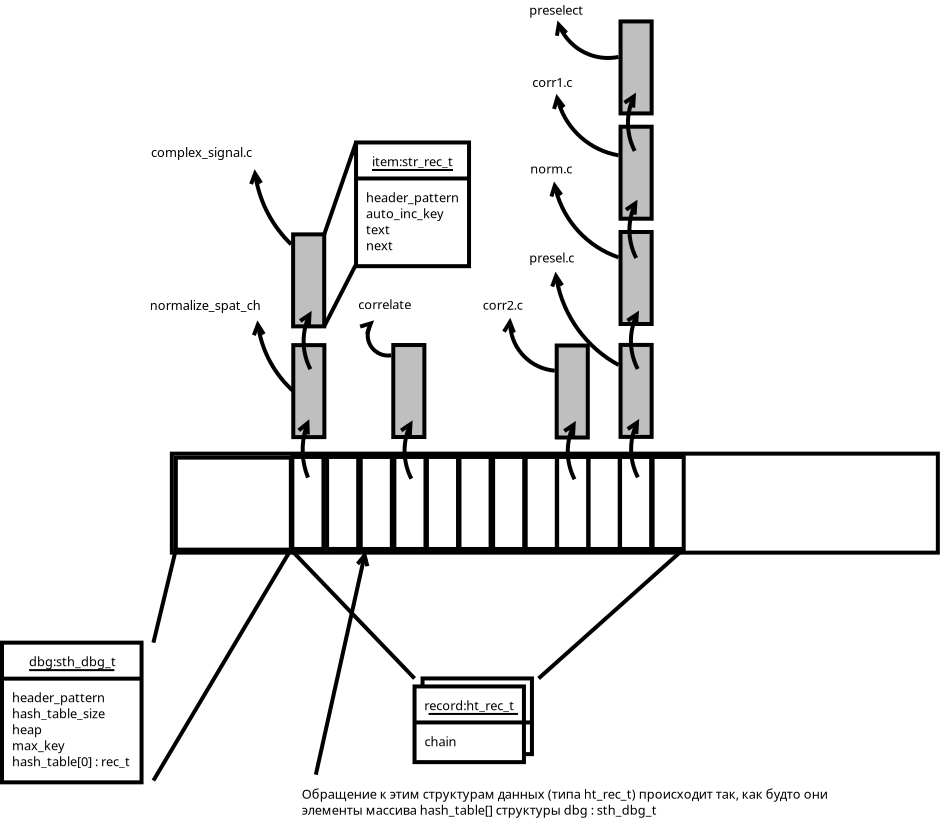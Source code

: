 <?xml version="1.0" encoding="UTF-8"?>
<dia:diagram xmlns:dia="http://www.lysator.liu.se/~alla/dia/">
  <dia:layer name="Фон" visible="true" active="true">
    <dia:object type="Standard - Box" version="0" id="O0">
      <dia:attribute name="obj_pos">
        <dia:point val="7.45,6.75"/>
      </dia:attribute>
      <dia:attribute name="obj_bb">
        <dia:rectangle val="7.35,6.65;45.85,11.8"/>
      </dia:attribute>
      <dia:attribute name="elem_corner">
        <dia:point val="7.45,6.75"/>
      </dia:attribute>
      <dia:attribute name="elem_width">
        <dia:real val="38.3"/>
      </dia:attribute>
      <dia:attribute name="elem_height">
        <dia:real val="4.95"/>
      </dia:attribute>
      <dia:attribute name="border_width">
        <dia:real val="0.2"/>
      </dia:attribute>
      <dia:attribute name="show_background">
        <dia:boolean val="true"/>
      </dia:attribute>
    </dia:object>
    <dia:object type="UML - Object" version="0" id="O1">
      <dia:attribute name="obj_pos">
        <dia:point val="-1.042,16.2"/>
      </dia:attribute>
      <dia:attribute name="obj_bb">
        <dia:rectangle val="-1.142,16.1;6.628,23.195"/>
      </dia:attribute>
      <dia:attribute name="meta">
        <dia:composite type="dict"/>
      </dia:attribute>
      <dia:attribute name="elem_corner">
        <dia:point val="-1.042,16.2"/>
      </dia:attribute>
      <dia:attribute name="elem_width">
        <dia:real val="7.57"/>
      </dia:attribute>
      <dia:attribute name="elem_height">
        <dia:real val="6.895"/>
      </dia:attribute>
      <dia:attribute name="line_width">
        <dia:real val="0.2"/>
      </dia:attribute>
      <dia:attribute name="text_colour">
        <dia:color val="#000000"/>
      </dia:attribute>
      <dia:attribute name="line_colour">
        <dia:color val="#000000"/>
      </dia:attribute>
      <dia:attribute name="fill_colour">
        <dia:color val="#ffffff"/>
      </dia:attribute>
      <dia:attribute name="text">
        <dia:composite type="text">
          <dia:attribute name="string">
            <dia:string>#dbg:sth_dbg_t#</dia:string>
          </dia:attribute>
          <dia:attribute name="font">
            <dia:font family="sans" style="0" name="Helvetica"/>
          </dia:attribute>
          <dia:attribute name="height">
            <dia:real val="0.8"/>
          </dia:attribute>
          <dia:attribute name="pos">
            <dia:point val="2.743,17.295"/>
          </dia:attribute>
          <dia:attribute name="color">
            <dia:color val="#000000"/>
          </dia:attribute>
          <dia:attribute name="alignment">
            <dia:enum val="1"/>
          </dia:attribute>
        </dia:composite>
      </dia:attribute>
      <dia:attribute name="stereotype">
        <dia:string>##</dia:string>
      </dia:attribute>
      <dia:attribute name="exstate">
        <dia:string>##</dia:string>
      </dia:attribute>
      <dia:attribute name="attrib">
        <dia:composite type="text">
          <dia:attribute name="string">
            <dia:string>#header_pattern
hash_table_size
heap
max_key
hash_table[0] : rec_t#</dia:string>
          </dia:attribute>
          <dia:attribute name="font">
            <dia:font family="sans" style="0" name="Helvetica"/>
          </dia:attribute>
          <dia:attribute name="height">
            <dia:real val="0.8"/>
          </dia:attribute>
          <dia:attribute name="pos">
            <dia:point val="-0.542,19.095"/>
          </dia:attribute>
          <dia:attribute name="color">
            <dia:color val="#000000"/>
          </dia:attribute>
          <dia:attribute name="alignment">
            <dia:enum val="0"/>
          </dia:attribute>
        </dia:composite>
      </dia:attribute>
      <dia:attribute name="is_active">
        <dia:boolean val="true"/>
      </dia:attribute>
      <dia:attribute name="show_attribs">
        <dia:boolean val="true"/>
      </dia:attribute>
      <dia:attribute name="multiple">
        <dia:boolean val="false"/>
      </dia:attribute>
    </dia:object>
    <dia:object type="Standard - Box" version="0" id="O2">
      <dia:attribute name="obj_pos">
        <dia:point val="7.65,6.95"/>
      </dia:attribute>
      <dia:attribute name="obj_bb">
        <dia:rectangle val="7.55,6.85;13.5,11.65"/>
      </dia:attribute>
      <dia:attribute name="elem_corner">
        <dia:point val="7.65,6.95"/>
      </dia:attribute>
      <dia:attribute name="elem_width">
        <dia:real val="5.75"/>
      </dia:attribute>
      <dia:attribute name="elem_height">
        <dia:real val="4.6"/>
      </dia:attribute>
      <dia:attribute name="border_width">
        <dia:real val="0.2"/>
      </dia:attribute>
      <dia:attribute name="show_background">
        <dia:boolean val="true"/>
      </dia:attribute>
    </dia:object>
    <dia:object type="Standard - Line" version="0" id="O3">
      <dia:attribute name="obj_pos">
        <dia:point val="7.65,11.55"/>
      </dia:attribute>
      <dia:attribute name="obj_bb">
        <dia:rectangle val="6.408,11.429;7.771,16.32"/>
      </dia:attribute>
      <dia:attribute name="conn_endpoints">
        <dia:point val="7.65,11.55"/>
        <dia:point val="6.528,16.2"/>
      </dia:attribute>
      <dia:attribute name="numcp">
        <dia:int val="1"/>
      </dia:attribute>
      <dia:attribute name="line_width">
        <dia:real val="0.2"/>
      </dia:attribute>
      <dia:connections>
        <dia:connection handle="0" to="O2" connection="5"/>
        <dia:connection handle="1" to="O1" connection="2"/>
      </dia:connections>
    </dia:object>
    <dia:object type="Standard - Line" version="0" id="O4">
      <dia:attribute name="obj_pos">
        <dia:point val="13.4,11.55"/>
      </dia:attribute>
      <dia:attribute name="obj_bb">
        <dia:rectangle val="6.391,11.413;13.537,23.232"/>
      </dia:attribute>
      <dia:attribute name="conn_endpoints">
        <dia:point val="13.4,11.55"/>
        <dia:point val="6.528,23.095"/>
      </dia:attribute>
      <dia:attribute name="numcp">
        <dia:int val="1"/>
      </dia:attribute>
      <dia:attribute name="line_width">
        <dia:real val="0.2"/>
      </dia:attribute>
      <dia:connections>
        <dia:connection handle="0" to="O2" connection="7"/>
        <dia:connection handle="1" to="O1" connection="7"/>
      </dia:connections>
    </dia:object>
    <dia:object type="UML - Object" version="0" id="O5">
      <dia:attribute name="obj_pos">
        <dia:point val="19.585,17.99"/>
      </dia:attribute>
      <dia:attribute name="obj_bb">
        <dia:rectangle val="19.485,17.89;25.888,22.185"/>
      </dia:attribute>
      <dia:attribute name="meta">
        <dia:composite type="dict"/>
      </dia:attribute>
      <dia:attribute name="elem_corner">
        <dia:point val="19.585,17.99"/>
      </dia:attribute>
      <dia:attribute name="elem_width">
        <dia:real val="6.203"/>
      </dia:attribute>
      <dia:attribute name="elem_height">
        <dia:real val="4.095"/>
      </dia:attribute>
      <dia:attribute name="line_width">
        <dia:real val="0.2"/>
      </dia:attribute>
      <dia:attribute name="text_colour">
        <dia:color val="#000000"/>
      </dia:attribute>
      <dia:attribute name="line_colour">
        <dia:color val="#000000"/>
      </dia:attribute>
      <dia:attribute name="fill_colour">
        <dia:color val="#ffffff"/>
      </dia:attribute>
      <dia:attribute name="text">
        <dia:composite type="text">
          <dia:attribute name="string">
            <dia:string>#record:ht_rec_t#</dia:string>
          </dia:attribute>
          <dia:attribute name="font">
            <dia:font family="sans" style="0" name="Helvetica"/>
          </dia:attribute>
          <dia:attribute name="height">
            <dia:real val="0.8"/>
          </dia:attribute>
          <dia:attribute name="pos">
            <dia:point val="22.487,19.485"/>
          </dia:attribute>
          <dia:attribute name="color">
            <dia:color val="#000000"/>
          </dia:attribute>
          <dia:attribute name="alignment">
            <dia:enum val="1"/>
          </dia:attribute>
        </dia:composite>
      </dia:attribute>
      <dia:attribute name="stereotype">
        <dia:string>##</dia:string>
      </dia:attribute>
      <dia:attribute name="exstate">
        <dia:string>##</dia:string>
      </dia:attribute>
      <dia:attribute name="attrib">
        <dia:composite type="text">
          <dia:attribute name="string">
            <dia:string>#chain#</dia:string>
          </dia:attribute>
          <dia:attribute name="font">
            <dia:font family="sans" style="0" name="Helvetica"/>
          </dia:attribute>
          <dia:attribute name="height">
            <dia:real val="0.8"/>
          </dia:attribute>
          <dia:attribute name="pos">
            <dia:point val="20.085,21.285"/>
          </dia:attribute>
          <dia:attribute name="color">
            <dia:color val="#000000"/>
          </dia:attribute>
          <dia:attribute name="alignment">
            <dia:enum val="0"/>
          </dia:attribute>
        </dia:composite>
      </dia:attribute>
      <dia:attribute name="is_active">
        <dia:boolean val="true"/>
      </dia:attribute>
      <dia:attribute name="show_attribs">
        <dia:boolean val="true"/>
      </dia:attribute>
      <dia:attribute name="multiple">
        <dia:boolean val="true"/>
      </dia:attribute>
    </dia:object>
    <dia:object type="Standard - Box" version="0" id="O6">
      <dia:attribute name="obj_pos">
        <dia:point val="13.476,6.916"/>
      </dia:attribute>
      <dia:attribute name="obj_bb">
        <dia:rectangle val="13.376,6.816;15.131,11.616"/>
      </dia:attribute>
      <dia:attribute name="elem_corner">
        <dia:point val="13.476,6.916"/>
      </dia:attribute>
      <dia:attribute name="elem_width">
        <dia:real val="1.555"/>
      </dia:attribute>
      <dia:attribute name="elem_height">
        <dia:real val="4.6"/>
      </dia:attribute>
      <dia:attribute name="border_width">
        <dia:real val="0.2"/>
      </dia:attribute>
      <dia:attribute name="show_background">
        <dia:boolean val="true"/>
      </dia:attribute>
    </dia:object>
    <dia:object type="Standard - Box" version="0" id="O7">
      <dia:attribute name="obj_pos">
        <dia:point val="15.213,6.916"/>
      </dia:attribute>
      <dia:attribute name="obj_bb">
        <dia:rectangle val="15.113,6.816;16.867,11.616"/>
      </dia:attribute>
      <dia:attribute name="elem_corner">
        <dia:point val="15.213,6.916"/>
      </dia:attribute>
      <dia:attribute name="elem_width">
        <dia:real val="1.555"/>
      </dia:attribute>
      <dia:attribute name="elem_height">
        <dia:real val="4.6"/>
      </dia:attribute>
      <dia:attribute name="border_width">
        <dia:real val="0.2"/>
      </dia:attribute>
      <dia:attribute name="show_background">
        <dia:boolean val="true"/>
      </dia:attribute>
    </dia:object>
    <dia:object type="Standard - Box" version="0" id="O8">
      <dia:attribute name="obj_pos">
        <dia:point val="16.895,6.916"/>
      </dia:attribute>
      <dia:attribute name="obj_bb">
        <dia:rectangle val="16.795,6.816;18.549,11.616"/>
      </dia:attribute>
      <dia:attribute name="elem_corner">
        <dia:point val="16.895,6.916"/>
      </dia:attribute>
      <dia:attribute name="elem_width">
        <dia:real val="1.555"/>
      </dia:attribute>
      <dia:attribute name="elem_height">
        <dia:real val="4.6"/>
      </dia:attribute>
      <dia:attribute name="border_width">
        <dia:real val="0.2"/>
      </dia:attribute>
      <dia:attribute name="show_background">
        <dia:boolean val="true"/>
      </dia:attribute>
    </dia:object>
    <dia:object type="Standard - Box" version="0" id="O9">
      <dia:attribute name="obj_pos">
        <dia:point val="18.577,6.916"/>
      </dia:attribute>
      <dia:attribute name="obj_bb">
        <dia:rectangle val="18.477,6.816;20.232,11.616"/>
      </dia:attribute>
      <dia:attribute name="elem_corner">
        <dia:point val="18.577,6.916"/>
      </dia:attribute>
      <dia:attribute name="elem_width">
        <dia:real val="1.555"/>
      </dia:attribute>
      <dia:attribute name="elem_height">
        <dia:real val="4.6"/>
      </dia:attribute>
      <dia:attribute name="border_width">
        <dia:real val="0.2"/>
      </dia:attribute>
      <dia:attribute name="show_background">
        <dia:boolean val="true"/>
      </dia:attribute>
    </dia:object>
    <dia:object type="Standard - Box" version="0" id="O10">
      <dia:attribute name="obj_pos">
        <dia:point val="20.204,6.916"/>
      </dia:attribute>
      <dia:attribute name="obj_bb">
        <dia:rectangle val="20.105,6.816;21.859,11.616"/>
      </dia:attribute>
      <dia:attribute name="elem_corner">
        <dia:point val="20.204,6.916"/>
      </dia:attribute>
      <dia:attribute name="elem_width">
        <dia:real val="1.555"/>
      </dia:attribute>
      <dia:attribute name="elem_height">
        <dia:real val="4.6"/>
      </dia:attribute>
      <dia:attribute name="border_width">
        <dia:real val="0.2"/>
      </dia:attribute>
      <dia:attribute name="show_background">
        <dia:boolean val="true"/>
      </dia:attribute>
    </dia:object>
    <dia:object type="Standard - Box" version="0" id="O11">
      <dia:attribute name="obj_pos">
        <dia:point val="21.832,6.916"/>
      </dia:attribute>
      <dia:attribute name="obj_bb">
        <dia:rectangle val="21.732,6.816;23.487,11.616"/>
      </dia:attribute>
      <dia:attribute name="elem_corner">
        <dia:point val="21.832,6.916"/>
      </dia:attribute>
      <dia:attribute name="elem_width">
        <dia:real val="1.555"/>
      </dia:attribute>
      <dia:attribute name="elem_height">
        <dia:real val="4.6"/>
      </dia:attribute>
      <dia:attribute name="border_width">
        <dia:real val="0.2"/>
      </dia:attribute>
      <dia:attribute name="show_background">
        <dia:boolean val="true"/>
      </dia:attribute>
    </dia:object>
    <dia:object type="Standard - Box" version="0" id="O12">
      <dia:attribute name="obj_pos">
        <dia:point val="23.514,6.916"/>
      </dia:attribute>
      <dia:attribute name="obj_bb">
        <dia:rectangle val="23.414,6.816;25.169,11.616"/>
      </dia:attribute>
      <dia:attribute name="elem_corner">
        <dia:point val="23.514,6.916"/>
      </dia:attribute>
      <dia:attribute name="elem_width">
        <dia:real val="1.555"/>
      </dia:attribute>
      <dia:attribute name="elem_height">
        <dia:real val="4.6"/>
      </dia:attribute>
      <dia:attribute name="border_width">
        <dia:real val="0.2"/>
      </dia:attribute>
      <dia:attribute name="show_background">
        <dia:boolean val="true"/>
      </dia:attribute>
    </dia:object>
    <dia:object type="Standard - Box" version="0" id="O13">
      <dia:attribute name="obj_pos">
        <dia:point val="25.142,6.916"/>
      </dia:attribute>
      <dia:attribute name="obj_bb">
        <dia:rectangle val="25.042,6.816;26.796,11.616"/>
      </dia:attribute>
      <dia:attribute name="elem_corner">
        <dia:point val="25.142,6.916"/>
      </dia:attribute>
      <dia:attribute name="elem_width">
        <dia:real val="1.555"/>
      </dia:attribute>
      <dia:attribute name="elem_height">
        <dia:real val="4.6"/>
      </dia:attribute>
      <dia:attribute name="border_width">
        <dia:real val="0.2"/>
      </dia:attribute>
      <dia:attribute name="show_background">
        <dia:boolean val="true"/>
      </dia:attribute>
    </dia:object>
    <dia:object type="Standard - Box" version="0" id="O14">
      <dia:attribute name="obj_pos">
        <dia:point val="26.715,6.916"/>
      </dia:attribute>
      <dia:attribute name="obj_bb">
        <dia:rectangle val="26.615,6.816;28.369,11.616"/>
      </dia:attribute>
      <dia:attribute name="elem_corner">
        <dia:point val="26.715,6.916"/>
      </dia:attribute>
      <dia:attribute name="elem_width">
        <dia:real val="1.555"/>
      </dia:attribute>
      <dia:attribute name="elem_height">
        <dia:real val="4.6"/>
      </dia:attribute>
      <dia:attribute name="border_width">
        <dia:real val="0.2"/>
      </dia:attribute>
      <dia:attribute name="show_background">
        <dia:boolean val="true"/>
      </dia:attribute>
    </dia:object>
    <dia:object type="Standard - Box" version="0" id="O15">
      <dia:attribute name="obj_pos">
        <dia:point val="28.288,6.916"/>
      </dia:attribute>
      <dia:attribute name="obj_bb">
        <dia:rectangle val="28.188,6.816;29.942,11.616"/>
      </dia:attribute>
      <dia:attribute name="elem_corner">
        <dia:point val="28.288,6.916"/>
      </dia:attribute>
      <dia:attribute name="elem_width">
        <dia:real val="1.555"/>
      </dia:attribute>
      <dia:attribute name="elem_height">
        <dia:real val="4.6"/>
      </dia:attribute>
      <dia:attribute name="border_width">
        <dia:real val="0.2"/>
      </dia:attribute>
      <dia:attribute name="show_background">
        <dia:boolean val="true"/>
      </dia:attribute>
    </dia:object>
    <dia:object type="Standard - Box" version="0" id="O16">
      <dia:attribute name="obj_pos">
        <dia:point val="29.861,6.916"/>
      </dia:attribute>
      <dia:attribute name="obj_bb">
        <dia:rectangle val="29.761,6.816;31.515,11.616"/>
      </dia:attribute>
      <dia:attribute name="elem_corner">
        <dia:point val="29.861,6.916"/>
      </dia:attribute>
      <dia:attribute name="elem_width">
        <dia:real val="1.555"/>
      </dia:attribute>
      <dia:attribute name="elem_height">
        <dia:real val="4.6"/>
      </dia:attribute>
      <dia:attribute name="border_width">
        <dia:real val="0.2"/>
      </dia:attribute>
      <dia:attribute name="show_background">
        <dia:boolean val="true"/>
      </dia:attribute>
    </dia:object>
    <dia:object type="Standard - Box" version="0" id="O17">
      <dia:attribute name="obj_pos">
        <dia:point val="31.488,6.916"/>
      </dia:attribute>
      <dia:attribute name="obj_bb">
        <dia:rectangle val="31.389,6.816;33.143,11.616"/>
      </dia:attribute>
      <dia:attribute name="elem_corner">
        <dia:point val="31.488,6.916"/>
      </dia:attribute>
      <dia:attribute name="elem_width">
        <dia:real val="1.555"/>
      </dia:attribute>
      <dia:attribute name="elem_height">
        <dia:real val="4.6"/>
      </dia:attribute>
      <dia:attribute name="border_width">
        <dia:real val="0.2"/>
      </dia:attribute>
      <dia:attribute name="show_background">
        <dia:boolean val="true"/>
      </dia:attribute>
    </dia:object>
    <dia:object type="Standard - Line" version="0" id="O18">
      <dia:attribute name="obj_pos">
        <dia:point val="13.4,11.55"/>
      </dia:attribute>
      <dia:attribute name="obj_bb">
        <dia:rectangle val="13.259,11.409;19.727,18.131"/>
      </dia:attribute>
      <dia:attribute name="conn_endpoints">
        <dia:point val="13.4,11.55"/>
        <dia:point val="19.585,17.99"/>
      </dia:attribute>
      <dia:attribute name="numcp">
        <dia:int val="1"/>
      </dia:attribute>
      <dia:attribute name="line_width">
        <dia:real val="0.2"/>
      </dia:attribute>
      <dia:connections>
        <dia:connection handle="0" to="O2" connection="7"/>
        <dia:connection handle="1" to="O5" connection="0"/>
      </dia:connections>
    </dia:object>
    <dia:object type="Standard - Line" version="0" id="O19">
      <dia:attribute name="obj_pos">
        <dia:point val="33.043,11.516"/>
      </dia:attribute>
      <dia:attribute name="obj_bb">
        <dia:rectangle val="25.647,11.375;33.184,18.131"/>
      </dia:attribute>
      <dia:attribute name="conn_endpoints">
        <dia:point val="33.043,11.516"/>
        <dia:point val="25.788,17.99"/>
      </dia:attribute>
      <dia:attribute name="numcp">
        <dia:int val="1"/>
      </dia:attribute>
      <dia:attribute name="line_width">
        <dia:real val="0.2"/>
      </dia:attribute>
      <dia:connections>
        <dia:connection handle="0" to="O17" connection="7"/>
        <dia:connection handle="1" to="O5" connection="2"/>
      </dia:connections>
    </dia:object>
    <dia:object type="Standard - Line" version="0" id="O20">
      <dia:attribute name="obj_pos">
        <dia:point val="14.649,22.803"/>
      </dia:attribute>
      <dia:attribute name="obj_bb">
        <dia:rectangle val="14.53,11.398;17.41,22.922"/>
      </dia:attribute>
      <dia:attribute name="conn_endpoints">
        <dia:point val="14.649,22.803"/>
        <dia:point val="17.138,11.616"/>
      </dia:attribute>
      <dia:attribute name="numcp">
        <dia:int val="1"/>
      </dia:attribute>
      <dia:attribute name="line_width">
        <dia:real val="0.2"/>
      </dia:attribute>
      <dia:attribute name="end_arrow">
        <dia:enum val="1"/>
      </dia:attribute>
      <dia:attribute name="end_arrow_length">
        <dia:real val="0.5"/>
      </dia:attribute>
      <dia:attribute name="end_arrow_width">
        <dia:real val="0.5"/>
      </dia:attribute>
      <dia:connections>
        <dia:connection handle="1" to="O8" connection="8"/>
      </dia:connections>
    </dia:object>
    <dia:object type="Standard - Text" version="1" id="O21">
      <dia:attribute name="obj_pos">
        <dia:point val="13.94,24.002"/>
      </dia:attribute>
      <dia:attribute name="obj_bb">
        <dia:rectangle val="13.94,23.407;43.178,24.952"/>
      </dia:attribute>
      <dia:attribute name="text">
        <dia:composite type="text">
          <dia:attribute name="string">
            <dia:string>#Обращение к этим структурам данных (типа ht_rec_t) происходит так, как будто они 
элементы массива hash_table[] структуры dbg : sth_dbg_t#</dia:string>
          </dia:attribute>
          <dia:attribute name="font">
            <dia:font family="sans" style="0" name="Helvetica"/>
          </dia:attribute>
          <dia:attribute name="height">
            <dia:real val="0.8"/>
          </dia:attribute>
          <dia:attribute name="pos">
            <dia:point val="13.94,24.002"/>
          </dia:attribute>
          <dia:attribute name="color">
            <dia:color val="#000000"/>
          </dia:attribute>
          <dia:attribute name="alignment">
            <dia:enum val="0"/>
          </dia:attribute>
        </dia:composite>
      </dia:attribute>
      <dia:attribute name="valign">
        <dia:enum val="3"/>
      </dia:attribute>
    </dia:object>
    <dia:object type="Standard - Box" version="0" id="O22">
      <dia:attribute name="obj_pos">
        <dia:point val="13.522,1.324"/>
      </dia:attribute>
      <dia:attribute name="obj_bb">
        <dia:rectangle val="13.422,1.224;15.177,6.024"/>
      </dia:attribute>
      <dia:attribute name="elem_corner">
        <dia:point val="13.522,1.324"/>
      </dia:attribute>
      <dia:attribute name="elem_width">
        <dia:real val="1.555"/>
      </dia:attribute>
      <dia:attribute name="elem_height">
        <dia:real val="4.6"/>
      </dia:attribute>
      <dia:attribute name="border_width">
        <dia:real val="0.2"/>
      </dia:attribute>
      <dia:attribute name="inner_color">
        <dia:color val="#bfbfbf"/>
      </dia:attribute>
      <dia:attribute name="show_background">
        <dia:boolean val="true"/>
      </dia:attribute>
    </dia:object>
    <dia:object type="Standard - Box" version="0" id="O23">
      <dia:attribute name="obj_pos">
        <dia:point val="13.514,-4.213"/>
      </dia:attribute>
      <dia:attribute name="obj_bb">
        <dia:rectangle val="13.414,-4.313;15.169,0.487"/>
      </dia:attribute>
      <dia:attribute name="elem_corner">
        <dia:point val="13.514,-4.213"/>
      </dia:attribute>
      <dia:attribute name="elem_width">
        <dia:real val="1.555"/>
      </dia:attribute>
      <dia:attribute name="elem_height">
        <dia:real val="4.6"/>
      </dia:attribute>
      <dia:attribute name="border_width">
        <dia:real val="0.2"/>
      </dia:attribute>
      <dia:attribute name="inner_color">
        <dia:color val="#bfbfbf"/>
      </dia:attribute>
      <dia:attribute name="show_background">
        <dia:boolean val="true"/>
      </dia:attribute>
    </dia:object>
    <dia:object type="Standard - Box" version="0" id="O24">
      <dia:attribute name="obj_pos">
        <dia:point val="18.522,1.319"/>
      </dia:attribute>
      <dia:attribute name="obj_bb">
        <dia:rectangle val="18.422,1.219;20.177,6.019"/>
      </dia:attribute>
      <dia:attribute name="elem_corner">
        <dia:point val="18.522,1.319"/>
      </dia:attribute>
      <dia:attribute name="elem_width">
        <dia:real val="1.555"/>
      </dia:attribute>
      <dia:attribute name="elem_height">
        <dia:real val="4.6"/>
      </dia:attribute>
      <dia:attribute name="border_width">
        <dia:real val="0.2"/>
      </dia:attribute>
      <dia:attribute name="inner_color">
        <dia:color val="#bfbfbf"/>
      </dia:attribute>
      <dia:attribute name="show_background">
        <dia:boolean val="true"/>
      </dia:attribute>
    </dia:object>
    <dia:object type="Standard - Box" version="0" id="O25">
      <dia:attribute name="obj_pos">
        <dia:point val="26.693,1.343"/>
      </dia:attribute>
      <dia:attribute name="obj_bb">
        <dia:rectangle val="26.593,1.243;28.348,6.043"/>
      </dia:attribute>
      <dia:attribute name="elem_corner">
        <dia:point val="26.693,1.343"/>
      </dia:attribute>
      <dia:attribute name="elem_width">
        <dia:real val="1.555"/>
      </dia:attribute>
      <dia:attribute name="elem_height">
        <dia:real val="4.6"/>
      </dia:attribute>
      <dia:attribute name="border_width">
        <dia:real val="0.2"/>
      </dia:attribute>
      <dia:attribute name="inner_color">
        <dia:color val="#bfbfbf"/>
      </dia:attribute>
      <dia:attribute name="show_background">
        <dia:boolean val="true"/>
      </dia:attribute>
    </dia:object>
    <dia:object type="Standard - Box" version="0" id="O26">
      <dia:attribute name="obj_pos">
        <dia:point val="29.885,1.313"/>
      </dia:attribute>
      <dia:attribute name="obj_bb">
        <dia:rectangle val="29.785,1.213;31.54,6.013"/>
      </dia:attribute>
      <dia:attribute name="elem_corner">
        <dia:point val="29.885,1.313"/>
      </dia:attribute>
      <dia:attribute name="elem_width">
        <dia:real val="1.555"/>
      </dia:attribute>
      <dia:attribute name="elem_height">
        <dia:real val="4.6"/>
      </dia:attribute>
      <dia:attribute name="border_width">
        <dia:real val="0.2"/>
      </dia:attribute>
      <dia:attribute name="inner_color">
        <dia:color val="#bfbfbf"/>
      </dia:attribute>
      <dia:attribute name="show_background">
        <dia:boolean val="true"/>
      </dia:attribute>
    </dia:object>
    <dia:object type="Standard - Box" version="0" id="O27">
      <dia:attribute name="obj_pos">
        <dia:point val="29.885,-4.333"/>
      </dia:attribute>
      <dia:attribute name="obj_bb">
        <dia:rectangle val="29.785,-4.433;31.54,0.367"/>
      </dia:attribute>
      <dia:attribute name="elem_corner">
        <dia:point val="29.885,-4.333"/>
      </dia:attribute>
      <dia:attribute name="elem_width">
        <dia:real val="1.555"/>
      </dia:attribute>
      <dia:attribute name="elem_height">
        <dia:real val="4.6"/>
      </dia:attribute>
      <dia:attribute name="border_width">
        <dia:real val="0.2"/>
      </dia:attribute>
      <dia:attribute name="inner_color">
        <dia:color val="#bfbfbf"/>
      </dia:attribute>
      <dia:attribute name="show_background">
        <dia:boolean val="true"/>
      </dia:attribute>
    </dia:object>
    <dia:object type="Standard - Box" version="0" id="O28">
      <dia:attribute name="obj_pos">
        <dia:point val="29.885,-9.597"/>
      </dia:attribute>
      <dia:attribute name="obj_bb">
        <dia:rectangle val="29.785,-9.697;31.54,-4.897"/>
      </dia:attribute>
      <dia:attribute name="elem_corner">
        <dia:point val="29.885,-9.597"/>
      </dia:attribute>
      <dia:attribute name="elem_width">
        <dia:real val="1.555"/>
      </dia:attribute>
      <dia:attribute name="elem_height">
        <dia:real val="4.6"/>
      </dia:attribute>
      <dia:attribute name="border_width">
        <dia:real val="0.2"/>
      </dia:attribute>
      <dia:attribute name="inner_color">
        <dia:color val="#bfbfbf"/>
      </dia:attribute>
      <dia:attribute name="show_background">
        <dia:boolean val="true"/>
      </dia:attribute>
    </dia:object>
    <dia:object type="Standard - Box" version="0" id="O29">
      <dia:attribute name="obj_pos">
        <dia:point val="29.885,-14.861"/>
      </dia:attribute>
      <dia:attribute name="obj_bb">
        <dia:rectangle val="29.785,-14.961;31.54,-10.162"/>
      </dia:attribute>
      <dia:attribute name="elem_corner">
        <dia:point val="29.885,-14.861"/>
      </dia:attribute>
      <dia:attribute name="elem_width">
        <dia:real val="1.555"/>
      </dia:attribute>
      <dia:attribute name="elem_height">
        <dia:real val="4.6"/>
      </dia:attribute>
      <dia:attribute name="border_width">
        <dia:real val="0.2"/>
      </dia:attribute>
      <dia:attribute name="inner_color">
        <dia:color val="#bfbfbf"/>
      </dia:attribute>
      <dia:attribute name="show_background">
        <dia:boolean val="true"/>
      </dia:attribute>
    </dia:object>
    <dia:object type="Standard - Arc" version="0" id="O30">
      <dia:attribute name="obj_pos">
        <dia:point val="14.322,5.028"/>
      </dia:attribute>
      <dia:attribute name="obj_bb">
        <dia:rectangle val="13.607,4.926;14.424,8.048"/>
      </dia:attribute>
      <dia:attribute name="conn_endpoints">
        <dia:point val="14.322,5.028"/>
        <dia:point val="14.257,7.946"/>
      </dia:attribute>
      <dia:attribute name="curve_distance">
        <dia:real val="0.298"/>
      </dia:attribute>
      <dia:attribute name="line_width">
        <dia:real val="0.2"/>
      </dia:attribute>
      <dia:attribute name="start_arrow">
        <dia:enum val="1"/>
      </dia:attribute>
      <dia:attribute name="start_arrow_length">
        <dia:real val="0.5"/>
      </dia:attribute>
      <dia:attribute name="start_arrow_width">
        <dia:real val="0.5"/>
      </dia:attribute>
    </dia:object>
    <dia:object type="Standard - Arc" version="0" id="O31">
      <dia:attribute name="obj_pos">
        <dia:point val="14.442,-0.39"/>
      </dia:attribute>
      <dia:attribute name="obj_bb">
        <dia:rectangle val="13.676,-0.492;14.544,2.63"/>
      </dia:attribute>
      <dia:attribute name="conn_endpoints">
        <dia:point val="14.442,-0.39"/>
        <dia:point val="14.377,2.528"/>
      </dia:attribute>
      <dia:attribute name="curve_distance">
        <dia:real val="0.37"/>
      </dia:attribute>
      <dia:attribute name="line_width">
        <dia:real val="0.2"/>
      </dia:attribute>
      <dia:attribute name="start_arrow">
        <dia:enum val="1"/>
      </dia:attribute>
      <dia:attribute name="start_arrow_length">
        <dia:real val="0.5"/>
      </dia:attribute>
      <dia:attribute name="start_arrow_width">
        <dia:real val="0.5"/>
      </dia:attribute>
    </dia:object>
    <dia:object type="Standard - Arc" version="0" id="O32">
      <dia:attribute name="obj_pos">
        <dia:point val="19.489,5.086"/>
      </dia:attribute>
      <dia:attribute name="obj_bb">
        <dia:rectangle val="18.724,4.984;19.592,8.106"/>
      </dia:attribute>
      <dia:attribute name="conn_endpoints">
        <dia:point val="19.489,5.086"/>
        <dia:point val="19.425,8.004"/>
      </dia:attribute>
      <dia:attribute name="curve_distance">
        <dia:real val="0.37"/>
      </dia:attribute>
      <dia:attribute name="line_width">
        <dia:real val="0.2"/>
      </dia:attribute>
      <dia:attribute name="start_arrow">
        <dia:enum val="1"/>
      </dia:attribute>
      <dia:attribute name="start_arrow_length">
        <dia:real val="0.5"/>
      </dia:attribute>
      <dia:attribute name="start_arrow_width">
        <dia:real val="0.5"/>
      </dia:attribute>
    </dia:object>
    <dia:object type="Standard - Arc" version="0" id="O33">
      <dia:attribute name="obj_pos">
        <dia:point val="27.65,5.115"/>
      </dia:attribute>
      <dia:attribute name="obj_bb">
        <dia:rectangle val="26.884,5.013;27.752,8.135"/>
      </dia:attribute>
      <dia:attribute name="conn_endpoints">
        <dia:point val="27.65,5.115"/>
        <dia:point val="27.585,8.033"/>
      </dia:attribute>
      <dia:attribute name="curve_distance">
        <dia:real val="0.37"/>
      </dia:attribute>
      <dia:attribute name="line_width">
        <dia:real val="0.2"/>
      </dia:attribute>
      <dia:attribute name="start_arrow">
        <dia:enum val="1"/>
      </dia:attribute>
      <dia:attribute name="start_arrow_length">
        <dia:real val="0.5"/>
      </dia:attribute>
      <dia:attribute name="start_arrow_width">
        <dia:real val="0.5"/>
      </dia:attribute>
    </dia:object>
    <dia:object type="Standard - Arc" version="0" id="O34">
      <dia:attribute name="obj_pos">
        <dia:point val="30.817,5.015"/>
      </dia:attribute>
      <dia:attribute name="obj_bb">
        <dia:rectangle val="30.052,4.913;30.92,8.035"/>
      </dia:attribute>
      <dia:attribute name="conn_endpoints">
        <dia:point val="30.817,5.015"/>
        <dia:point val="30.753,7.933"/>
      </dia:attribute>
      <dia:attribute name="curve_distance">
        <dia:real val="0.37"/>
      </dia:attribute>
      <dia:attribute name="line_width">
        <dia:real val="0.2"/>
      </dia:attribute>
      <dia:attribute name="start_arrow">
        <dia:enum val="1"/>
      </dia:attribute>
      <dia:attribute name="start_arrow_length">
        <dia:real val="0.5"/>
      </dia:attribute>
      <dia:attribute name="start_arrow_width">
        <dia:real val="0.5"/>
      </dia:attribute>
    </dia:object>
    <dia:object type="Standard - Arc" version="0" id="O35">
      <dia:attribute name="obj_pos">
        <dia:point val="30.808,-0.403"/>
      </dia:attribute>
      <dia:attribute name="obj_bb">
        <dia:rectangle val="30.042,-0.505;30.91,2.617"/>
      </dia:attribute>
      <dia:attribute name="conn_endpoints">
        <dia:point val="30.808,-0.403"/>
        <dia:point val="30.743,2.515"/>
      </dia:attribute>
      <dia:attribute name="curve_distance">
        <dia:real val="0.37"/>
      </dia:attribute>
      <dia:attribute name="line_width">
        <dia:real val="0.2"/>
      </dia:attribute>
      <dia:attribute name="start_arrow">
        <dia:enum val="1"/>
      </dia:attribute>
      <dia:attribute name="start_arrow_length">
        <dia:real val="0.5"/>
      </dia:attribute>
      <dia:attribute name="start_arrow_width">
        <dia:real val="0.5"/>
      </dia:attribute>
    </dia:object>
    <dia:object type="Standard - Arc" version="0" id="O36">
      <dia:attribute name="obj_pos">
        <dia:point val="30.733,-5.95"/>
      </dia:attribute>
      <dia:attribute name="obj_bb">
        <dia:rectangle val="29.967,-6.052;30.835,-2.93"/>
      </dia:attribute>
      <dia:attribute name="conn_endpoints">
        <dia:point val="30.733,-5.95"/>
        <dia:point val="30.668,-3.032"/>
      </dia:attribute>
      <dia:attribute name="curve_distance">
        <dia:real val="0.37"/>
      </dia:attribute>
      <dia:attribute name="line_width">
        <dia:real val="0.2"/>
      </dia:attribute>
      <dia:attribute name="start_arrow">
        <dia:enum val="1"/>
      </dia:attribute>
      <dia:attribute name="start_arrow_length">
        <dia:real val="0.5"/>
      </dia:attribute>
      <dia:attribute name="start_arrow_width">
        <dia:real val="0.5"/>
      </dia:attribute>
    </dia:object>
    <dia:object type="Standard - Arc" version="0" id="O37">
      <dia:attribute name="obj_pos">
        <dia:point val="30.659,-11.303"/>
      </dia:attribute>
      <dia:attribute name="obj_bb">
        <dia:rectangle val="29.893,-11.405;30.761,-8.283"/>
      </dia:attribute>
      <dia:attribute name="conn_endpoints">
        <dia:point val="30.659,-11.303"/>
        <dia:point val="30.594,-8.385"/>
      </dia:attribute>
      <dia:attribute name="curve_distance">
        <dia:real val="0.37"/>
      </dia:attribute>
      <dia:attribute name="line_width">
        <dia:real val="0.2"/>
      </dia:attribute>
      <dia:attribute name="start_arrow">
        <dia:enum val="1"/>
      </dia:attribute>
      <dia:attribute name="start_arrow_length">
        <dia:real val="0.5"/>
      </dia:attribute>
      <dia:attribute name="start_arrow_width">
        <dia:real val="0.5"/>
      </dia:attribute>
    </dia:object>
    <dia:object type="Standard - Text" version="1" id="O38">
      <dia:attribute name="obj_pos">
        <dia:point val="6.346,-0.435"/>
      </dia:attribute>
      <dia:attribute name="obj_bb">
        <dia:rectangle val="6.346,-1.03;12.276,-0.285"/>
      </dia:attribute>
      <dia:attribute name="text">
        <dia:composite type="text">
          <dia:attribute name="string">
            <dia:string>#normalize_spat_ch#</dia:string>
          </dia:attribute>
          <dia:attribute name="font">
            <dia:font family="sans" style="0" name="Helvetica"/>
          </dia:attribute>
          <dia:attribute name="height">
            <dia:real val="0.8"/>
          </dia:attribute>
          <dia:attribute name="pos">
            <dia:point val="6.346,-0.435"/>
          </dia:attribute>
          <dia:attribute name="color">
            <dia:color val="#000000"/>
          </dia:attribute>
          <dia:attribute name="alignment">
            <dia:enum val="0"/>
          </dia:attribute>
        </dia:composite>
      </dia:attribute>
      <dia:attribute name="valign">
        <dia:enum val="3"/>
      </dia:attribute>
    </dia:object>
    <dia:object type="Standard - Text" version="1" id="O39">
      <dia:attribute name="obj_pos">
        <dia:point val="6.411,-8.087"/>
      </dia:attribute>
      <dia:attribute name="obj_bb">
        <dia:rectangle val="6.411,-8.682;11.896,-7.937"/>
      </dia:attribute>
      <dia:attribute name="text">
        <dia:composite type="text">
          <dia:attribute name="string">
            <dia:string>#complex_signal.c#</dia:string>
          </dia:attribute>
          <dia:attribute name="font">
            <dia:font family="sans" style="0" name="Helvetica"/>
          </dia:attribute>
          <dia:attribute name="height">
            <dia:real val="0.8"/>
          </dia:attribute>
          <dia:attribute name="pos">
            <dia:point val="6.411,-8.087"/>
          </dia:attribute>
          <dia:attribute name="color">
            <dia:color val="#000000"/>
          </dia:attribute>
          <dia:attribute name="alignment">
            <dia:enum val="0"/>
          </dia:attribute>
        </dia:composite>
      </dia:attribute>
      <dia:attribute name="valign">
        <dia:enum val="3"/>
      </dia:attribute>
    </dia:object>
    <dia:object type="Standard - Text" version="1" id="O40">
      <dia:attribute name="obj_pos">
        <dia:point val="16.776,-0.471"/>
      </dia:attribute>
      <dia:attribute name="obj_bb">
        <dia:rectangle val="16.776,-1.066;19.631,-0.321"/>
      </dia:attribute>
      <dia:attribute name="text">
        <dia:composite type="text">
          <dia:attribute name="string">
            <dia:string>#correlate#</dia:string>
          </dia:attribute>
          <dia:attribute name="font">
            <dia:font family="sans" style="0" name="Helvetica"/>
          </dia:attribute>
          <dia:attribute name="height">
            <dia:real val="0.8"/>
          </dia:attribute>
          <dia:attribute name="pos">
            <dia:point val="16.776,-0.471"/>
          </dia:attribute>
          <dia:attribute name="color">
            <dia:color val="#000000"/>
          </dia:attribute>
          <dia:attribute name="alignment">
            <dia:enum val="0"/>
          </dia:attribute>
        </dia:composite>
      </dia:attribute>
      <dia:attribute name="valign">
        <dia:enum val="3"/>
      </dia:attribute>
    </dia:object>
    <dia:object type="Standard - Text" version="1" id="O41">
      <dia:attribute name="obj_pos">
        <dia:point val="22.991,-0.442"/>
      </dia:attribute>
      <dia:attribute name="obj_bb">
        <dia:rectangle val="22.991,-1.055;25.232,-0.254"/>
      </dia:attribute>
      <dia:attribute name="text">
        <dia:composite type="text">
          <dia:attribute name="string">
            <dia:string>#corr2.c#</dia:string>
          </dia:attribute>
          <dia:attribute name="font">
            <dia:font family="sans" style="0" name="Helvetica"/>
          </dia:attribute>
          <dia:attribute name="height">
            <dia:real val="0.8"/>
          </dia:attribute>
          <dia:attribute name="pos">
            <dia:point val="22.991,-0.442"/>
          </dia:attribute>
          <dia:attribute name="color">
            <dia:color val="#000000"/>
          </dia:attribute>
          <dia:attribute name="alignment">
            <dia:enum val="0"/>
          </dia:attribute>
        </dia:composite>
      </dia:attribute>
      <dia:attribute name="valign">
        <dia:enum val="3"/>
      </dia:attribute>
    </dia:object>
    <dia:object type="Standard - Text" version="1" id="O42">
      <dia:attribute name="obj_pos">
        <dia:point val="25.316,-2.812"/>
      </dia:attribute>
      <dia:attribute name="obj_bb">
        <dia:rectangle val="25.316,-3.425;27.844,-2.624"/>
      </dia:attribute>
      <dia:attribute name="text">
        <dia:composite type="text">
          <dia:attribute name="string">
            <dia:string>#presel.c#</dia:string>
          </dia:attribute>
          <dia:attribute name="font">
            <dia:font family="sans" style="0" name="Helvetica"/>
          </dia:attribute>
          <dia:attribute name="height">
            <dia:real val="0.8"/>
          </dia:attribute>
          <dia:attribute name="pos">
            <dia:point val="25.316,-2.812"/>
          </dia:attribute>
          <dia:attribute name="color">
            <dia:color val="#000000"/>
          </dia:attribute>
          <dia:attribute name="alignment">
            <dia:enum val="0"/>
          </dia:attribute>
        </dia:composite>
      </dia:attribute>
      <dia:attribute name="valign">
        <dia:enum val="3"/>
      </dia:attribute>
    </dia:object>
    <dia:object type="Standard - Text" version="1" id="O43">
      <dia:attribute name="obj_pos">
        <dia:point val="25.371,-7.257"/>
      </dia:attribute>
      <dia:attribute name="obj_bb">
        <dia:rectangle val="25.371,-7.87;27.617,-7.069"/>
      </dia:attribute>
      <dia:attribute name="text">
        <dia:composite type="text">
          <dia:attribute name="string">
            <dia:string>#norm.c#</dia:string>
          </dia:attribute>
          <dia:attribute name="font">
            <dia:font family="sans" style="0" name="Helvetica"/>
          </dia:attribute>
          <dia:attribute name="height">
            <dia:real val="0.8"/>
          </dia:attribute>
          <dia:attribute name="pos">
            <dia:point val="25.371,-7.257"/>
          </dia:attribute>
          <dia:attribute name="color">
            <dia:color val="#000000"/>
          </dia:attribute>
          <dia:attribute name="alignment">
            <dia:enum val="0"/>
          </dia:attribute>
        </dia:composite>
      </dia:attribute>
      <dia:attribute name="valign">
        <dia:enum val="3"/>
      </dia:attribute>
    </dia:object>
    <dia:object type="Standard - Text" version="1" id="O44">
      <dia:attribute name="obj_pos">
        <dia:point val="25.474,-11.588"/>
      </dia:attribute>
      <dia:attribute name="obj_bb">
        <dia:rectangle val="25.474,-12.202;27.716,-11.401"/>
      </dia:attribute>
      <dia:attribute name="text">
        <dia:composite type="text">
          <dia:attribute name="string">
            <dia:string>#corr1.c#</dia:string>
          </dia:attribute>
          <dia:attribute name="font">
            <dia:font family="sans" style="0" name="Helvetica"/>
          </dia:attribute>
          <dia:attribute name="height">
            <dia:real val="0.8"/>
          </dia:attribute>
          <dia:attribute name="pos">
            <dia:point val="25.474,-11.588"/>
          </dia:attribute>
          <dia:attribute name="color">
            <dia:color val="#000000"/>
          </dia:attribute>
          <dia:attribute name="alignment">
            <dia:enum val="0"/>
          </dia:attribute>
        </dia:composite>
      </dia:attribute>
      <dia:attribute name="valign">
        <dia:enum val="3"/>
      </dia:attribute>
    </dia:object>
    <dia:object type="Standard - Text" version="1" id="O45">
      <dia:attribute name="obj_pos">
        <dia:point val="25.316,-15.197"/>
      </dia:attribute>
      <dia:attribute name="obj_bb">
        <dia:rectangle val="25.297,-15.81;28.268,-15.009"/>
      </dia:attribute>
      <dia:attribute name="text">
        <dia:composite type="text">
          <dia:attribute name="string">
            <dia:string>#preselect#</dia:string>
          </dia:attribute>
          <dia:attribute name="font">
            <dia:font family="sans" style="0" name="Helvetica"/>
          </dia:attribute>
          <dia:attribute name="height">
            <dia:real val="0.8"/>
          </dia:attribute>
          <dia:attribute name="pos">
            <dia:point val="25.316,-15.197"/>
          </dia:attribute>
          <dia:attribute name="color">
            <dia:color val="#000000"/>
          </dia:attribute>
          <dia:attribute name="alignment">
            <dia:enum val="0"/>
          </dia:attribute>
        </dia:composite>
      </dia:attribute>
      <dia:attribute name="valign">
        <dia:enum val="3"/>
      </dia:attribute>
    </dia:object>
    <dia:object type="Standard - Arc" version="0" id="O46">
      <dia:attribute name="obj_pos">
        <dia:point val="11.728,0.084"/>
      </dia:attribute>
      <dia:attribute name="obj_bb">
        <dia:rectangle val="11.401,-0.051;13.657,3.759"/>
      </dia:attribute>
      <dia:attribute name="conn_endpoints">
        <dia:point val="11.728,0.084"/>
        <dia:point val="13.522,3.624"/>
      </dia:attribute>
      <dia:attribute name="curve_distance">
        <dia:real val="0.37"/>
      </dia:attribute>
      <dia:attribute name="line_width">
        <dia:real val="0.2"/>
      </dia:attribute>
      <dia:attribute name="start_arrow">
        <dia:enum val="1"/>
      </dia:attribute>
      <dia:attribute name="start_arrow_length">
        <dia:real val="0.5"/>
      </dia:attribute>
      <dia:attribute name="start_arrow_width">
        <dia:real val="0.5"/>
      </dia:attribute>
      <dia:connections>
        <dia:connection handle="1" to="O22" connection="3"/>
      </dia:connections>
    </dia:object>
    <dia:object type="Standard - Arc" version="0" id="O47">
      <dia:attribute name="obj_pos">
        <dia:point val="11.588,-7.474"/>
      </dia:attribute>
      <dia:attribute name="obj_bb">
        <dia:rectangle val="11.361,-7.607;14.425,-1.779"/>
      </dia:attribute>
      <dia:attribute name="conn_endpoints">
        <dia:point val="11.588,-7.474"/>
        <dia:point val="14.291,-1.913"/>
      </dia:attribute>
      <dia:attribute name="curve_distance">
        <dia:real val="0.37"/>
      </dia:attribute>
      <dia:attribute name="line_width">
        <dia:real val="0.2"/>
      </dia:attribute>
      <dia:attribute name="start_arrow">
        <dia:enum val="1"/>
      </dia:attribute>
      <dia:attribute name="start_arrow_length">
        <dia:real val="0.5"/>
      </dia:attribute>
      <dia:attribute name="start_arrow_width">
        <dia:real val="0.5"/>
      </dia:attribute>
      <dia:connections>
        <dia:connection handle="1" to="O23" connection="8"/>
      </dia:connections>
    </dia:object>
    <dia:object type="Standard - Arc" version="0" id="O48">
      <dia:attribute name="obj_pos">
        <dia:point val="17.564,0.084"/>
      </dia:attribute>
      <dia:attribute name="obj_bb">
        <dia:rectangle val="16.964,-0.05;19.433,3.753"/>
      </dia:attribute>
      <dia:attribute name="conn_endpoints">
        <dia:point val="17.564,0.084"/>
        <dia:point val="19.3,3.619"/>
      </dia:attribute>
      <dia:attribute name="curve_distance">
        <dia:real val="0.721"/>
      </dia:attribute>
      <dia:attribute name="line_width">
        <dia:real val="0.2"/>
      </dia:attribute>
      <dia:attribute name="start_arrow">
        <dia:enum val="1"/>
      </dia:attribute>
      <dia:attribute name="start_arrow_length">
        <dia:real val="0.5"/>
      </dia:attribute>
      <dia:attribute name="start_arrow_width">
        <dia:real val="0.5"/>
      </dia:attribute>
      <dia:connections>
        <dia:connection handle="1" to="O24" connection="8"/>
      </dia:connections>
    </dia:object>
    <dia:object type="Standard - Arc" version="0" id="O49">
      <dia:attribute name="obj_pos">
        <dia:point val="24.372,-0.046"/>
      </dia:attribute>
      <dia:attribute name="obj_bb">
        <dia:rectangle val="24.059,-0.187;27.611,3.784"/>
      </dia:attribute>
      <dia:attribute name="conn_endpoints">
        <dia:point val="24.372,-0.046"/>
        <dia:point val="27.47,3.643"/>
      </dia:attribute>
      <dia:attribute name="curve_distance">
        <dia:real val="0.721"/>
      </dia:attribute>
      <dia:attribute name="line_width">
        <dia:real val="0.2"/>
      </dia:attribute>
      <dia:attribute name="start_arrow">
        <dia:enum val="1"/>
      </dia:attribute>
      <dia:attribute name="start_arrow_length">
        <dia:real val="0.5"/>
      </dia:attribute>
      <dia:attribute name="start_arrow_width">
        <dia:real val="0.5"/>
      </dia:attribute>
      <dia:connections>
        <dia:connection handle="1" to="O25" connection="8"/>
      </dia:connections>
    </dia:object>
    <dia:object type="Standard - Arc" version="0" id="O50">
      <dia:attribute name="obj_pos">
        <dia:point val="26.632,-2.351"/>
      </dia:attribute>
      <dia:attribute name="obj_bb">
        <dia:rectangle val="26.407,-2.49;30.802,3.752"/>
      </dia:attribute>
      <dia:attribute name="conn_endpoints">
        <dia:point val="26.632,-2.351"/>
        <dia:point val="30.663,3.613"/>
      </dia:attribute>
      <dia:attribute name="curve_distance">
        <dia:real val="0.688"/>
      </dia:attribute>
      <dia:attribute name="line_width">
        <dia:real val="0.2"/>
      </dia:attribute>
      <dia:attribute name="start_arrow">
        <dia:enum val="1"/>
      </dia:attribute>
      <dia:attribute name="start_arrow_length">
        <dia:real val="0.5"/>
      </dia:attribute>
      <dia:attribute name="start_arrow_width">
        <dia:real val="0.5"/>
      </dia:attribute>
      <dia:connections>
        <dia:connection handle="1" to="O26" connection="8"/>
      </dia:connections>
    </dia:object>
    <dia:object type="Standard - Arc" version="0" id="O51">
      <dia:attribute name="obj_pos">
        <dia:point val="26.557,-6.861"/>
      </dia:attribute>
      <dia:attribute name="obj_bb">
        <dia:rectangle val="26.386,-7.002;30.804,-1.892"/>
      </dia:attribute>
      <dia:attribute name="conn_endpoints">
        <dia:point val="26.557,-6.861"/>
        <dia:point val="30.663,-2.033"/>
      </dia:attribute>
      <dia:attribute name="curve_distance">
        <dia:real val="0.688"/>
      </dia:attribute>
      <dia:attribute name="line_width">
        <dia:real val="0.2"/>
      </dia:attribute>
      <dia:attribute name="start_arrow">
        <dia:enum val="1"/>
      </dia:attribute>
      <dia:attribute name="start_arrow_length">
        <dia:real val="0.5"/>
      </dia:attribute>
      <dia:attribute name="start_arrow_width">
        <dia:real val="0.5"/>
      </dia:attribute>
      <dia:connections>
        <dia:connection handle="1" to="O27" connection="8"/>
      </dia:connections>
    </dia:object>
    <dia:object type="Standard - Arc" version="0" id="O52">
      <dia:attribute name="obj_pos">
        <dia:point val="26.677,-11.241"/>
      </dia:attribute>
      <dia:attribute name="obj_bb">
        <dia:rectangle val="26.534,-11.383;30.804,-7.156"/>
      </dia:attribute>
      <dia:attribute name="conn_endpoints">
        <dia:point val="26.677,-11.241"/>
        <dia:point val="30.663,-7.297"/>
      </dia:attribute>
      <dia:attribute name="curve_distance">
        <dia:real val="0.688"/>
      </dia:attribute>
      <dia:attribute name="line_width">
        <dia:real val="0.2"/>
      </dia:attribute>
      <dia:attribute name="start_arrow">
        <dia:enum val="1"/>
      </dia:attribute>
      <dia:attribute name="start_arrow_length">
        <dia:real val="0.5"/>
      </dia:attribute>
      <dia:attribute name="start_arrow_width">
        <dia:real val="0.5"/>
      </dia:attribute>
      <dia:connections>
        <dia:connection handle="1" to="O28" connection="8"/>
      </dia:connections>
    </dia:object>
    <dia:object type="Standard - Arc" version="0" id="O53">
      <dia:attribute name="obj_pos">
        <dia:point val="26.732,-14.908"/>
      </dia:attribute>
      <dia:attribute name="obj_bb">
        <dia:rectangle val="26.595,-15.045;30.8,-12.424"/>
      </dia:attribute>
      <dia:attribute name="conn_endpoints">
        <dia:point val="26.732,-14.908"/>
        <dia:point val="30.663,-12.562"/>
      </dia:attribute>
      <dia:attribute name="curve_distance">
        <dia:real val="0.688"/>
      </dia:attribute>
      <dia:attribute name="line_width">
        <dia:real val="0.2"/>
      </dia:attribute>
      <dia:attribute name="start_arrow">
        <dia:enum val="1"/>
      </dia:attribute>
      <dia:attribute name="start_arrow_length">
        <dia:real val="0.5"/>
      </dia:attribute>
      <dia:attribute name="start_arrow_width">
        <dia:real val="0.5"/>
      </dia:attribute>
      <dia:connections>
        <dia:connection handle="1" to="O29" connection="8"/>
      </dia:connections>
    </dia:object>
    <dia:object type="UML - Object" version="0" id="O54">
      <dia:attribute name="obj_pos">
        <dia:point val="16.66,-8.808"/>
      </dia:attribute>
      <dia:attribute name="obj_bb">
        <dia:rectangle val="16.56,-8.908;22.69,-2.613"/>
      </dia:attribute>
      <dia:attribute name="meta">
        <dia:composite type="dict"/>
      </dia:attribute>
      <dia:attribute name="elem_corner">
        <dia:point val="16.66,-8.808"/>
      </dia:attribute>
      <dia:attribute name="elem_width">
        <dia:real val="5.93"/>
      </dia:attribute>
      <dia:attribute name="elem_height">
        <dia:real val="6.095"/>
      </dia:attribute>
      <dia:attribute name="line_width">
        <dia:real val="0.2"/>
      </dia:attribute>
      <dia:attribute name="text_colour">
        <dia:color val="#000000"/>
      </dia:attribute>
      <dia:attribute name="line_colour">
        <dia:color val="#000000"/>
      </dia:attribute>
      <dia:attribute name="fill_colour">
        <dia:color val="#ffffff"/>
      </dia:attribute>
      <dia:attribute name="text">
        <dia:composite type="text">
          <dia:attribute name="string">
            <dia:string>#item:str_rec_t#</dia:string>
          </dia:attribute>
          <dia:attribute name="font">
            <dia:font family="sans" style="0" name="Helvetica"/>
          </dia:attribute>
          <dia:attribute name="height">
            <dia:real val="0.8"/>
          </dia:attribute>
          <dia:attribute name="pos">
            <dia:point val="19.625,-7.713"/>
          </dia:attribute>
          <dia:attribute name="color">
            <dia:color val="#000000"/>
          </dia:attribute>
          <dia:attribute name="alignment">
            <dia:enum val="1"/>
          </dia:attribute>
        </dia:composite>
      </dia:attribute>
      <dia:attribute name="stereotype">
        <dia:string>##</dia:string>
      </dia:attribute>
      <dia:attribute name="exstate">
        <dia:string>##</dia:string>
      </dia:attribute>
      <dia:attribute name="attrib">
        <dia:composite type="text">
          <dia:attribute name="string">
            <dia:string>#header_pattern
auto_inc_key
text
next#</dia:string>
          </dia:attribute>
          <dia:attribute name="font">
            <dia:font family="sans" style="0" name="Helvetica"/>
          </dia:attribute>
          <dia:attribute name="height">
            <dia:real val="0.8"/>
          </dia:attribute>
          <dia:attribute name="pos">
            <dia:point val="17.16,-5.913"/>
          </dia:attribute>
          <dia:attribute name="color">
            <dia:color val="#000000"/>
          </dia:attribute>
          <dia:attribute name="alignment">
            <dia:enum val="0"/>
          </dia:attribute>
        </dia:composite>
      </dia:attribute>
      <dia:attribute name="is_active">
        <dia:boolean val="true"/>
      </dia:attribute>
      <dia:attribute name="show_attribs">
        <dia:boolean val="true"/>
      </dia:attribute>
      <dia:attribute name="multiple">
        <dia:boolean val="false"/>
      </dia:attribute>
    </dia:object>
    <dia:object type="Standard - Line" version="0" id="O55">
      <dia:attribute name="obj_pos">
        <dia:point val="16.66,-8.808"/>
      </dia:attribute>
      <dia:attribute name="obj_bb">
        <dia:rectangle val="14.942,-8.935;16.787,-4.085"/>
      </dia:attribute>
      <dia:attribute name="conn_endpoints">
        <dia:point val="16.66,-8.808"/>
        <dia:point val="15.069,-4.213"/>
      </dia:attribute>
      <dia:attribute name="numcp">
        <dia:int val="1"/>
      </dia:attribute>
      <dia:attribute name="line_width">
        <dia:real val="0.2"/>
      </dia:attribute>
      <dia:connections>
        <dia:connection handle="0" to="O54" connection="0"/>
        <dia:connection handle="1" to="O23" connection="2"/>
      </dia:connections>
    </dia:object>
    <dia:object type="Standard - Line" version="0" id="O56">
      <dia:attribute name="obj_pos">
        <dia:point val="16.66,-2.713"/>
      </dia:attribute>
      <dia:attribute name="obj_bb">
        <dia:rectangle val="14.934,-2.848;16.795,0.522"/>
      </dia:attribute>
      <dia:attribute name="conn_endpoints">
        <dia:point val="16.66,-2.713"/>
        <dia:point val="15.069,0.387"/>
      </dia:attribute>
      <dia:attribute name="numcp">
        <dia:int val="1"/>
      </dia:attribute>
      <dia:attribute name="line_width">
        <dia:real val="0.2"/>
      </dia:attribute>
      <dia:connections>
        <dia:connection handle="0" to="O54" connection="5"/>
        <dia:connection handle="1" to="O23" connection="7"/>
      </dia:connections>
    </dia:object>
  </dia:layer>
</dia:diagram>
